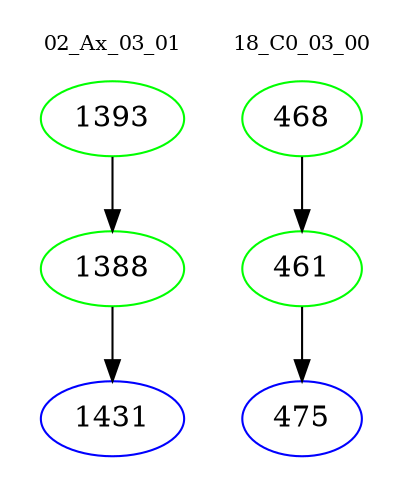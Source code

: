 digraph{
subgraph cluster_0 {
color = white
label = "02_Ax_03_01";
fontsize=10;
T0_1393 [label="1393", color="green"]
T0_1393 -> T0_1388 [color="black"]
T0_1388 [label="1388", color="green"]
T0_1388 -> T0_1431 [color="black"]
T0_1431 [label="1431", color="blue"]
}
subgraph cluster_1 {
color = white
label = "18_C0_03_00";
fontsize=10;
T1_468 [label="468", color="green"]
T1_468 -> T1_461 [color="black"]
T1_461 [label="461", color="green"]
T1_461 -> T1_475 [color="black"]
T1_475 [label="475", color="blue"]
}
}
